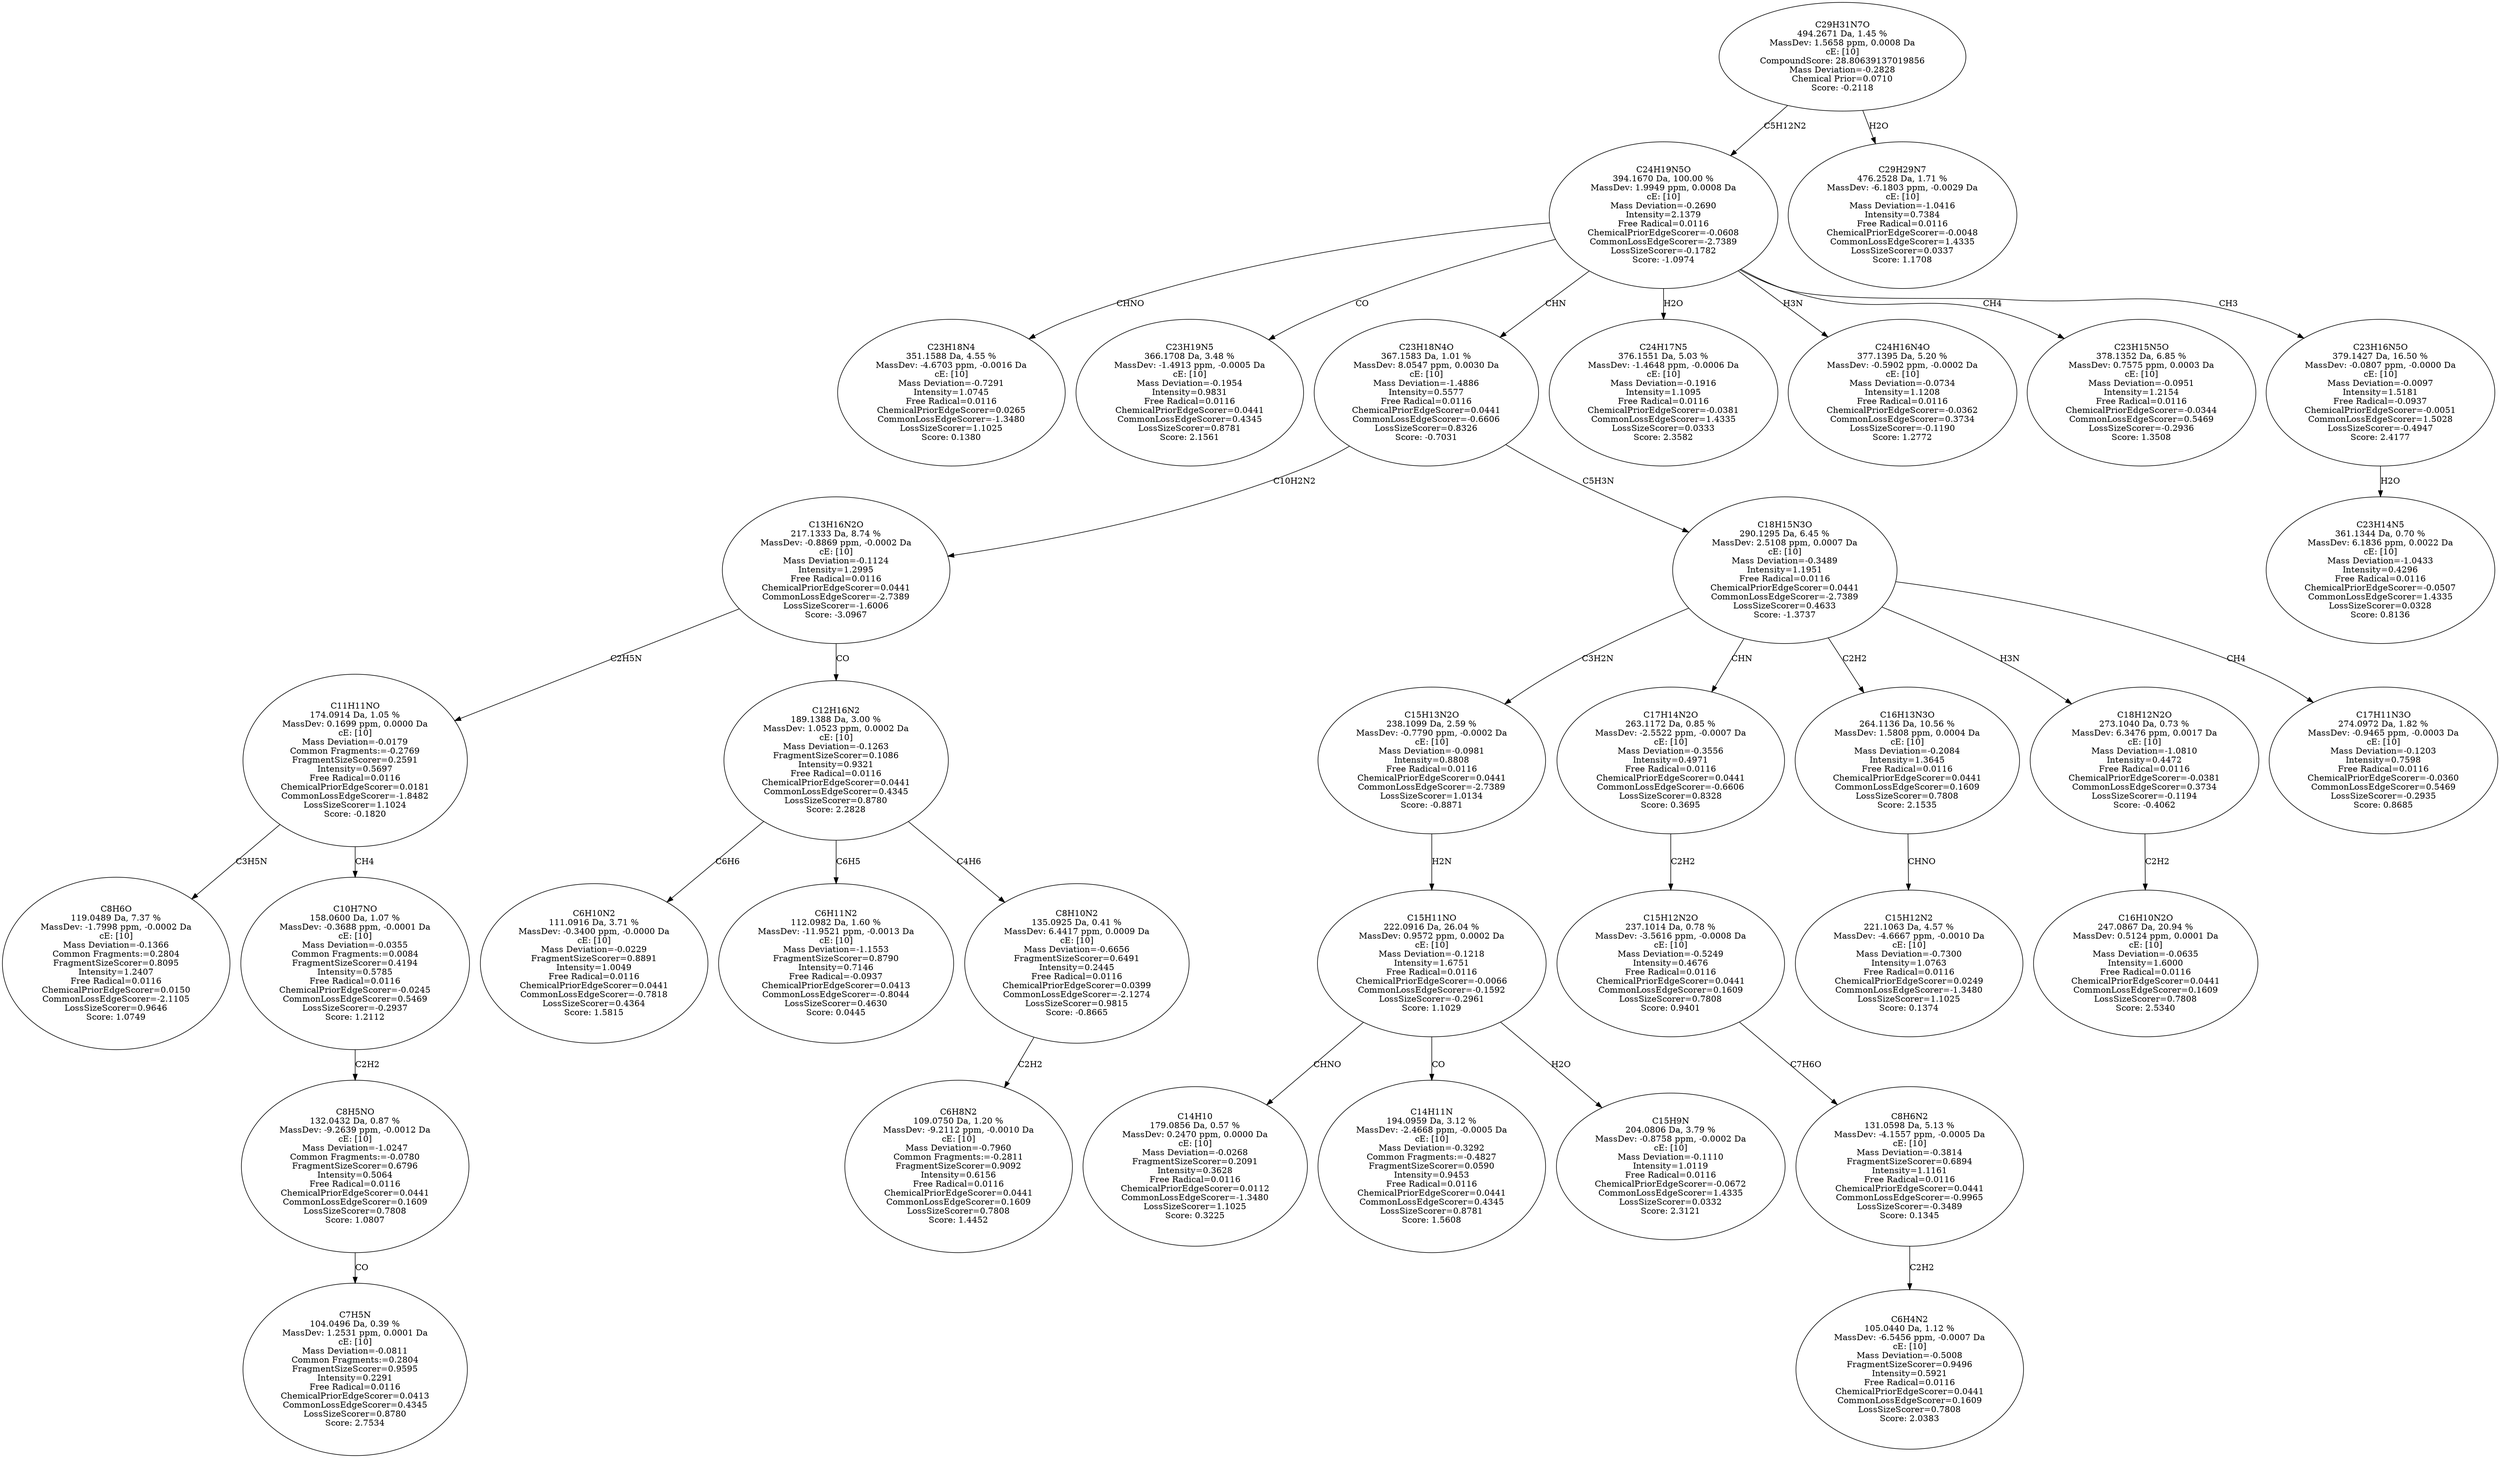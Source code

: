 strict digraph {
v1 [label="C23H18N4\n351.1588 Da, 4.55 %\nMassDev: -4.6703 ppm, -0.0016 Da\ncE: [10]\nMass Deviation=-0.7291\nIntensity=1.0745\nFree Radical=0.0116\nChemicalPriorEdgeScorer=0.0265\nCommonLossEdgeScorer=-1.3480\nLossSizeScorer=1.1025\nScore: 0.1380"];
v2 [label="C23H19N5\n366.1708 Da, 3.48 %\nMassDev: -1.4913 ppm, -0.0005 Da\ncE: [10]\nMass Deviation=-0.1954\nIntensity=0.9831\nFree Radical=0.0116\nChemicalPriorEdgeScorer=0.0441\nCommonLossEdgeScorer=0.4345\nLossSizeScorer=0.8781\nScore: 2.1561"];
v3 [label="C8H6O\n119.0489 Da, 7.37 %\nMassDev: -1.7998 ppm, -0.0002 Da\ncE: [10]\nMass Deviation=-0.1366\nCommon Fragments:=0.2804\nFragmentSizeScorer=0.8095\nIntensity=1.2407\nFree Radical=0.0116\nChemicalPriorEdgeScorer=0.0150\nCommonLossEdgeScorer=-2.1105\nLossSizeScorer=0.9646\nScore: 1.0749"];
v4 [label="C7H5N\n104.0496 Da, 0.39 %\nMassDev: 1.2531 ppm, 0.0001 Da\ncE: [10]\nMass Deviation=-0.0811\nCommon Fragments:=0.2804\nFragmentSizeScorer=0.9595\nIntensity=0.2291\nFree Radical=0.0116\nChemicalPriorEdgeScorer=0.0413\nCommonLossEdgeScorer=0.4345\nLossSizeScorer=0.8780\nScore: 2.7534"];
v5 [label="C8H5NO\n132.0432 Da, 0.87 %\nMassDev: -9.2639 ppm, -0.0012 Da\ncE: [10]\nMass Deviation=-1.0247\nCommon Fragments:=-0.0780\nFragmentSizeScorer=0.6796\nIntensity=0.5064\nFree Radical=0.0116\nChemicalPriorEdgeScorer=0.0441\nCommonLossEdgeScorer=0.1609\nLossSizeScorer=0.7808\nScore: 1.0807"];
v6 [label="C10H7NO\n158.0600 Da, 1.07 %\nMassDev: -0.3688 ppm, -0.0001 Da\ncE: [10]\nMass Deviation=-0.0355\nCommon Fragments:=0.0084\nFragmentSizeScorer=0.4194\nIntensity=0.5785\nFree Radical=0.0116\nChemicalPriorEdgeScorer=-0.0245\nCommonLossEdgeScorer=0.5469\nLossSizeScorer=-0.2937\nScore: 1.2112"];
v7 [label="C11H11NO\n174.0914 Da, 1.05 %\nMassDev: 0.1699 ppm, 0.0000 Da\ncE: [10]\nMass Deviation=-0.0179\nCommon Fragments:=-0.2769\nFragmentSizeScorer=0.2591\nIntensity=0.5697\nFree Radical=0.0116\nChemicalPriorEdgeScorer=0.0181\nCommonLossEdgeScorer=-1.8482\nLossSizeScorer=1.1024\nScore: -0.1820"];
v8 [label="C6H10N2\n111.0916 Da, 3.71 %\nMassDev: -0.3400 ppm, -0.0000 Da\ncE: [10]\nMass Deviation=-0.0229\nFragmentSizeScorer=0.8891\nIntensity=1.0049\nFree Radical=0.0116\nChemicalPriorEdgeScorer=0.0441\nCommonLossEdgeScorer=-0.7818\nLossSizeScorer=0.4364\nScore: 1.5815"];
v9 [label="C6H11N2\n112.0982 Da, 1.60 %\nMassDev: -11.9521 ppm, -0.0013 Da\ncE: [10]\nMass Deviation=-1.1553\nFragmentSizeScorer=0.8790\nIntensity=0.7146\nFree Radical=-0.0937\nChemicalPriorEdgeScorer=0.0413\nCommonLossEdgeScorer=-0.8044\nLossSizeScorer=0.4630\nScore: 0.0445"];
v10 [label="C6H8N2\n109.0750 Da, 1.20 %\nMassDev: -9.2112 ppm, -0.0010 Da\ncE: [10]\nMass Deviation=-0.7960\nCommon Fragments:=-0.2811\nFragmentSizeScorer=0.9092\nIntensity=0.6156\nFree Radical=0.0116\nChemicalPriorEdgeScorer=0.0441\nCommonLossEdgeScorer=0.1609\nLossSizeScorer=0.7808\nScore: 1.4452"];
v11 [label="C8H10N2\n135.0925 Da, 0.41 %\nMassDev: 6.4417 ppm, 0.0009 Da\ncE: [10]\nMass Deviation=-0.6656\nFragmentSizeScorer=0.6491\nIntensity=0.2445\nFree Radical=0.0116\nChemicalPriorEdgeScorer=0.0399\nCommonLossEdgeScorer=-2.1274\nLossSizeScorer=0.9815\nScore: -0.8665"];
v12 [label="C12H16N2\n189.1388 Da, 3.00 %\nMassDev: 1.0523 ppm, 0.0002 Da\ncE: [10]\nMass Deviation=-0.1263\nFragmentSizeScorer=0.1086\nIntensity=0.9321\nFree Radical=0.0116\nChemicalPriorEdgeScorer=0.0441\nCommonLossEdgeScorer=0.4345\nLossSizeScorer=0.8780\nScore: 2.2828"];
v13 [label="C13H16N2O\n217.1333 Da, 8.74 %\nMassDev: -0.8869 ppm, -0.0002 Da\ncE: [10]\nMass Deviation=-0.1124\nIntensity=1.2995\nFree Radical=0.0116\nChemicalPriorEdgeScorer=0.0441\nCommonLossEdgeScorer=-2.7389\nLossSizeScorer=-1.6006\nScore: -3.0967"];
v14 [label="C14H10\n179.0856 Da, 0.57 %\nMassDev: 0.2470 ppm, 0.0000 Da\ncE: [10]\nMass Deviation=-0.0268\nFragmentSizeScorer=0.2091\nIntensity=0.3628\nFree Radical=0.0116\nChemicalPriorEdgeScorer=0.0112\nCommonLossEdgeScorer=-1.3480\nLossSizeScorer=1.1025\nScore: 0.3225"];
v15 [label="C14H11N\n194.0959 Da, 3.12 %\nMassDev: -2.4668 ppm, -0.0005 Da\ncE: [10]\nMass Deviation=-0.3292\nCommon Fragments:=-0.4827\nFragmentSizeScorer=0.0590\nIntensity=0.9453\nFree Radical=0.0116\nChemicalPriorEdgeScorer=0.0441\nCommonLossEdgeScorer=0.4345\nLossSizeScorer=0.8781\nScore: 1.5608"];
v16 [label="C15H9N\n204.0806 Da, 3.79 %\nMassDev: -0.8758 ppm, -0.0002 Da\ncE: [10]\nMass Deviation=-0.1110\nIntensity=1.0119\nFree Radical=0.0116\nChemicalPriorEdgeScorer=-0.0672\nCommonLossEdgeScorer=1.4335\nLossSizeScorer=0.0332\nScore: 2.3121"];
v17 [label="C15H11NO\n222.0916 Da, 26.04 %\nMassDev: 0.9572 ppm, 0.0002 Da\ncE: [10]\nMass Deviation=-0.1218\nIntensity=1.6751\nFree Radical=0.0116\nChemicalPriorEdgeScorer=-0.0066\nCommonLossEdgeScorer=-0.1592\nLossSizeScorer=-0.2961\nScore: 1.1029"];
v18 [label="C15H13N2O\n238.1099 Da, 2.59 %\nMassDev: -0.7790 ppm, -0.0002 Da\ncE: [10]\nMass Deviation=-0.0981\nIntensity=0.8808\nFree Radical=0.0116\nChemicalPriorEdgeScorer=0.0441\nCommonLossEdgeScorer=-2.7389\nLossSizeScorer=1.0134\nScore: -0.8871"];
v19 [label="C6H4N2\n105.0440 Da, 1.12 %\nMassDev: -6.5456 ppm, -0.0007 Da\ncE: [10]\nMass Deviation=-0.5008\nFragmentSizeScorer=0.9496\nIntensity=0.5921\nFree Radical=0.0116\nChemicalPriorEdgeScorer=0.0441\nCommonLossEdgeScorer=0.1609\nLossSizeScorer=0.7808\nScore: 2.0383"];
v20 [label="C8H6N2\n131.0598 Da, 5.13 %\nMassDev: -4.1557 ppm, -0.0005 Da\ncE: [10]\nMass Deviation=-0.3814\nFragmentSizeScorer=0.6894\nIntensity=1.1161\nFree Radical=0.0116\nChemicalPriorEdgeScorer=0.0441\nCommonLossEdgeScorer=-0.9965\nLossSizeScorer=-0.3489\nScore: 0.1345"];
v21 [label="C15H12N2O\n237.1014 Da, 0.78 %\nMassDev: -3.5616 ppm, -0.0008 Da\ncE: [10]\nMass Deviation=-0.5249\nIntensity=0.4676\nFree Radical=0.0116\nChemicalPriorEdgeScorer=0.0441\nCommonLossEdgeScorer=0.1609\nLossSizeScorer=0.7808\nScore: 0.9401"];
v22 [label="C17H14N2O\n263.1172 Da, 0.85 %\nMassDev: -2.5522 ppm, -0.0007 Da\ncE: [10]\nMass Deviation=-0.3556\nIntensity=0.4971\nFree Radical=0.0116\nChemicalPriorEdgeScorer=0.0441\nCommonLossEdgeScorer=-0.6606\nLossSizeScorer=0.8328\nScore: 0.3695"];
v23 [label="C15H12N2\n221.1063 Da, 4.57 %\nMassDev: -4.6667 ppm, -0.0010 Da\ncE: [10]\nMass Deviation=-0.7300\nIntensity=1.0763\nFree Radical=0.0116\nChemicalPriorEdgeScorer=0.0249\nCommonLossEdgeScorer=-1.3480\nLossSizeScorer=1.1025\nScore: 0.1374"];
v24 [label="C16H13N3O\n264.1136 Da, 10.56 %\nMassDev: 1.5808 ppm, 0.0004 Da\ncE: [10]\nMass Deviation=-0.2084\nIntensity=1.3645\nFree Radical=0.0116\nChemicalPriorEdgeScorer=0.0441\nCommonLossEdgeScorer=0.1609\nLossSizeScorer=0.7808\nScore: 2.1535"];
v25 [label="C16H10N2O\n247.0867 Da, 20.94 %\nMassDev: 0.5124 ppm, 0.0001 Da\ncE: [10]\nMass Deviation=-0.0635\nIntensity=1.6000\nFree Radical=0.0116\nChemicalPriorEdgeScorer=0.0441\nCommonLossEdgeScorer=0.1609\nLossSizeScorer=0.7808\nScore: 2.5340"];
v26 [label="C18H12N2O\n273.1040 Da, 0.73 %\nMassDev: 6.3476 ppm, 0.0017 Da\ncE: [10]\nMass Deviation=-1.0810\nIntensity=0.4472\nFree Radical=0.0116\nChemicalPriorEdgeScorer=-0.0381\nCommonLossEdgeScorer=0.3734\nLossSizeScorer=-0.1194\nScore: -0.4062"];
v27 [label="C17H11N3O\n274.0972 Da, 1.82 %\nMassDev: -0.9465 ppm, -0.0003 Da\ncE: [10]\nMass Deviation=-0.1203\nIntensity=0.7598\nFree Radical=0.0116\nChemicalPriorEdgeScorer=-0.0360\nCommonLossEdgeScorer=0.5469\nLossSizeScorer=-0.2935\nScore: 0.8685"];
v28 [label="C18H15N3O\n290.1295 Da, 6.45 %\nMassDev: 2.5108 ppm, 0.0007 Da\ncE: [10]\nMass Deviation=-0.3489\nIntensity=1.1951\nFree Radical=0.0116\nChemicalPriorEdgeScorer=0.0441\nCommonLossEdgeScorer=-2.7389\nLossSizeScorer=0.4633\nScore: -1.3737"];
v29 [label="C23H18N4O\n367.1583 Da, 1.01 %\nMassDev: 8.0547 ppm, 0.0030 Da\ncE: [10]\nMass Deviation=-1.4886\nIntensity=0.5577\nFree Radical=0.0116\nChemicalPriorEdgeScorer=0.0441\nCommonLossEdgeScorer=-0.6606\nLossSizeScorer=0.8326\nScore: -0.7031"];
v30 [label="C24H17N5\n376.1551 Da, 5.03 %\nMassDev: -1.4648 ppm, -0.0006 Da\ncE: [10]\nMass Deviation=-0.1916\nIntensity=1.1095\nFree Radical=0.0116\nChemicalPriorEdgeScorer=-0.0381\nCommonLossEdgeScorer=1.4335\nLossSizeScorer=0.0333\nScore: 2.3582"];
v31 [label="C24H16N4O\n377.1395 Da, 5.20 %\nMassDev: -0.5902 ppm, -0.0002 Da\ncE: [10]\nMass Deviation=-0.0734\nIntensity=1.1208\nFree Radical=0.0116\nChemicalPriorEdgeScorer=-0.0362\nCommonLossEdgeScorer=0.3734\nLossSizeScorer=-0.1190\nScore: 1.2772"];
v32 [label="C23H15N5O\n378.1352 Da, 6.85 %\nMassDev: 0.7575 ppm, 0.0003 Da\ncE: [10]\nMass Deviation=-0.0951\nIntensity=1.2154\nFree Radical=0.0116\nChemicalPriorEdgeScorer=-0.0344\nCommonLossEdgeScorer=0.5469\nLossSizeScorer=-0.2936\nScore: 1.3508"];
v33 [label="C23H14N5\n361.1344 Da, 0.70 %\nMassDev: 6.1836 ppm, 0.0022 Da\ncE: [10]\nMass Deviation=-1.0433\nIntensity=0.4296\nFree Radical=0.0116\nChemicalPriorEdgeScorer=-0.0507\nCommonLossEdgeScorer=1.4335\nLossSizeScorer=0.0328\nScore: 0.8136"];
v34 [label="C23H16N5O\n379.1427 Da, 16.50 %\nMassDev: -0.0807 ppm, -0.0000 Da\ncE: [10]\nMass Deviation=-0.0097\nIntensity=1.5181\nFree Radical=-0.0937\nChemicalPriorEdgeScorer=-0.0051\nCommonLossEdgeScorer=1.5028\nLossSizeScorer=-0.4947\nScore: 2.4177"];
v35 [label="C24H19N5O\n394.1670 Da, 100.00 %\nMassDev: 1.9949 ppm, 0.0008 Da\ncE: [10]\nMass Deviation=-0.2690\nIntensity=2.1379\nFree Radical=0.0116\nChemicalPriorEdgeScorer=-0.0608\nCommonLossEdgeScorer=-2.7389\nLossSizeScorer=-0.1782\nScore: -1.0974"];
v36 [label="C29H29N7\n476.2528 Da, 1.71 %\nMassDev: -6.1803 ppm, -0.0029 Da\ncE: [10]\nMass Deviation=-1.0416\nIntensity=0.7384\nFree Radical=0.0116\nChemicalPriorEdgeScorer=-0.0048\nCommonLossEdgeScorer=1.4335\nLossSizeScorer=0.0337\nScore: 1.1708"];
v37 [label="C29H31N7O\n494.2671 Da, 1.45 %\nMassDev: 1.5658 ppm, 0.0008 Da\ncE: [10]\nCompoundScore: 28.80639137019856\nMass Deviation=-0.2828\nChemical Prior=0.0710\nScore: -0.2118"];
v35 -> v1 [label="CHNO"];
v35 -> v2 [label="CO"];
v7 -> v3 [label="C3H5N"];
v5 -> v4 [label="CO"];
v6 -> v5 [label="C2H2"];
v7 -> v6 [label="CH4"];
v13 -> v7 [label="C2H5N"];
v12 -> v8 [label="C6H6"];
v12 -> v9 [label="C6H5"];
v11 -> v10 [label="C2H2"];
v12 -> v11 [label="C4H6"];
v13 -> v12 [label="CO"];
v29 -> v13 [label="C10H2N2"];
v17 -> v14 [label="CHNO"];
v17 -> v15 [label="CO"];
v17 -> v16 [label="H2O"];
v18 -> v17 [label="H2N"];
v28 -> v18 [label="C3H2N"];
v20 -> v19 [label="C2H2"];
v21 -> v20 [label="C7H6O"];
v22 -> v21 [label="C2H2"];
v28 -> v22 [label="CHN"];
v24 -> v23 [label="CHNO"];
v28 -> v24 [label="C2H2"];
v26 -> v25 [label="C2H2"];
v28 -> v26 [label="H3N"];
v28 -> v27 [label="CH4"];
v29 -> v28 [label="C5H3N"];
v35 -> v29 [label="CHN"];
v35 -> v30 [label="H2O"];
v35 -> v31 [label="H3N"];
v35 -> v32 [label="CH4"];
v34 -> v33 [label="H2O"];
v35 -> v34 [label="CH3"];
v37 -> v35 [label="C5H12N2"];
v37 -> v36 [label="H2O"];
}